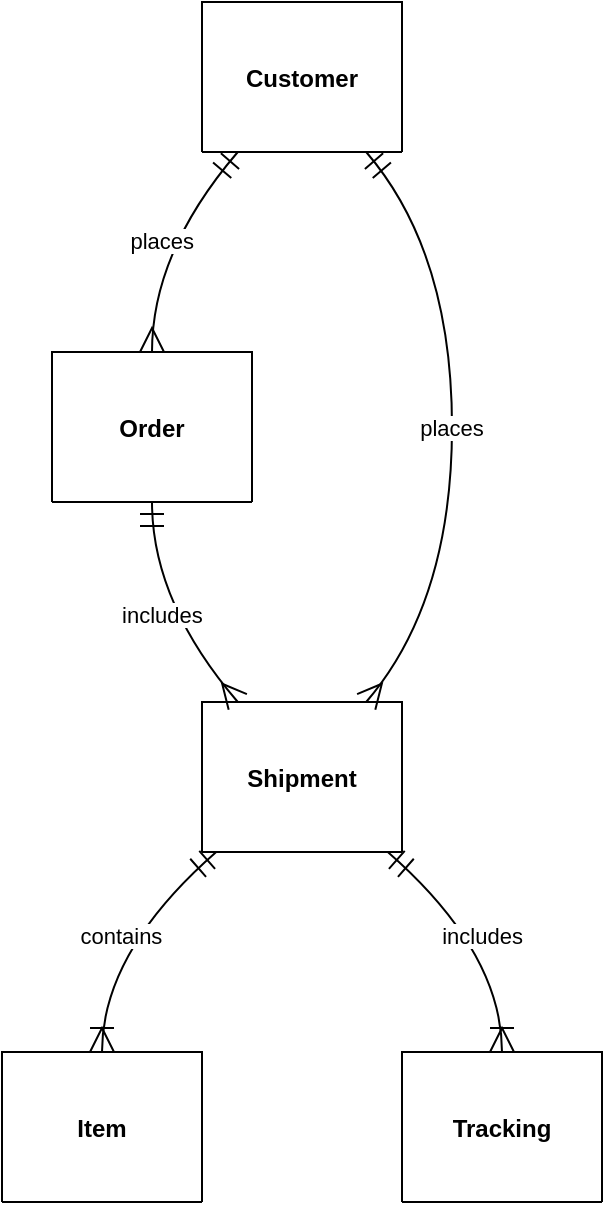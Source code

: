 <mxfile version="22.1.5" type="github">
  <diagram name="Page-1" id="24ToqJajDIp4ZdIVwX9p">
    <mxGraphModel>
      <root>
        <mxCell id="0" />
        <mxCell id="1" parent="0" />
        <mxCell id="2" value="Customer" style="shape=table;startSize=75;container=1;collapsible=0;childLayout=tableLayout;fixedRows=1;rowLines=1;fontStyle=1;align=center;resizeLast=1;" vertex="1" parent="1">
          <mxGeometry x="120" y="20" width="100" height="75" as="geometry" />
        </mxCell>
        <mxCell id="3" value="Order" style="shape=table;startSize=75;container=1;collapsible=0;childLayout=tableLayout;fixedRows=1;rowLines=1;fontStyle=1;align=center;resizeLast=1;" vertex="1" parent="1">
          <mxGeometry x="45" y="195" width="100" height="75" as="geometry" />
        </mxCell>
        <mxCell id="4" value="Shipment" style="shape=table;startSize=75;container=1;collapsible=0;childLayout=tableLayout;fixedRows=1;rowLines=1;fontStyle=1;align=center;resizeLast=1;" vertex="1" parent="1">
          <mxGeometry x="120" y="370" width="100" height="75" as="geometry" />
        </mxCell>
        <mxCell id="5" value="Item" style="shape=table;startSize=75;container=1;collapsible=0;childLayout=tableLayout;fixedRows=1;rowLines=1;fontStyle=1;align=center;resizeLast=1;" vertex="1" parent="1">
          <mxGeometry x="20" y="545" width="100" height="75" as="geometry" />
        </mxCell>
        <mxCell id="6" value="Tracking" style="shape=table;startSize=75;container=1;collapsible=0;childLayout=tableLayout;fixedRows=1;rowLines=1;fontStyle=1;align=center;resizeLast=1;" vertex="1" parent="1">
          <mxGeometry x="220" y="545" width="100" height="75" as="geometry" />
        </mxCell>
        <mxCell id="7" value="places" style="curved=1;startArrow=ERmandOne;startSize=10;;endArrow=ERmany;endSize=10;;exitX=0.179;exitY=1;entryX=0.5;entryY=0;" edge="1" parent="1" source="2" target="3">
          <mxGeometry relative="1" as="geometry">
            <Array as="points">
              <mxPoint x="95" y="145" />
            </Array>
          </mxGeometry>
        </mxCell>
        <mxCell id="8" value="includes" style="curved=1;startArrow=ERmandOne;startSize=10;;endArrow=ERmany;endSize=10;;exitX=0.5;exitY=1;entryX=0.179;entryY=0;" edge="1" parent="1" source="3" target="4">
          <mxGeometry relative="1" as="geometry">
            <Array as="points">
              <mxPoint x="95" y="320" />
            </Array>
          </mxGeometry>
        </mxCell>
        <mxCell id="9" value="places" style="curved=1;startArrow=ERmandOne;startSize=10;;endArrow=ERmany;endSize=10;;exitX=0.821;exitY=1;entryX=0.821;entryY=0;" edge="1" parent="1" source="2" target="4">
          <mxGeometry relative="1" as="geometry">
            <Array as="points">
              <mxPoint x="245" y="145" />
              <mxPoint x="245" y="320" />
            </Array>
          </mxGeometry>
        </mxCell>
        <mxCell id="10" value="contains" style="curved=1;startArrow=ERmandOne;startSize=10;;endArrow=ERoneToMany;endSize=10;;exitX=0.071;exitY=1;entryX=0.5;entryY=0;" edge="1" parent="1" source="4" target="5">
          <mxGeometry relative="1" as="geometry">
            <Array as="points">
              <mxPoint x="70" y="495" />
            </Array>
          </mxGeometry>
        </mxCell>
        <mxCell id="11" value="includes" style="curved=1;startArrow=ERmandOne;startSize=10;;endArrow=ERoneToMany;endSize=10;;exitX=0.929;exitY=1;entryX=0.5;entryY=0;" edge="1" parent="1" source="4" target="6">
          <mxGeometry relative="1" as="geometry">
            <Array as="points">
              <mxPoint x="270" y="495" />
            </Array>
          </mxGeometry>
        </mxCell>
      </root>
    </mxGraphModel>
  </diagram>
</mxfile>
